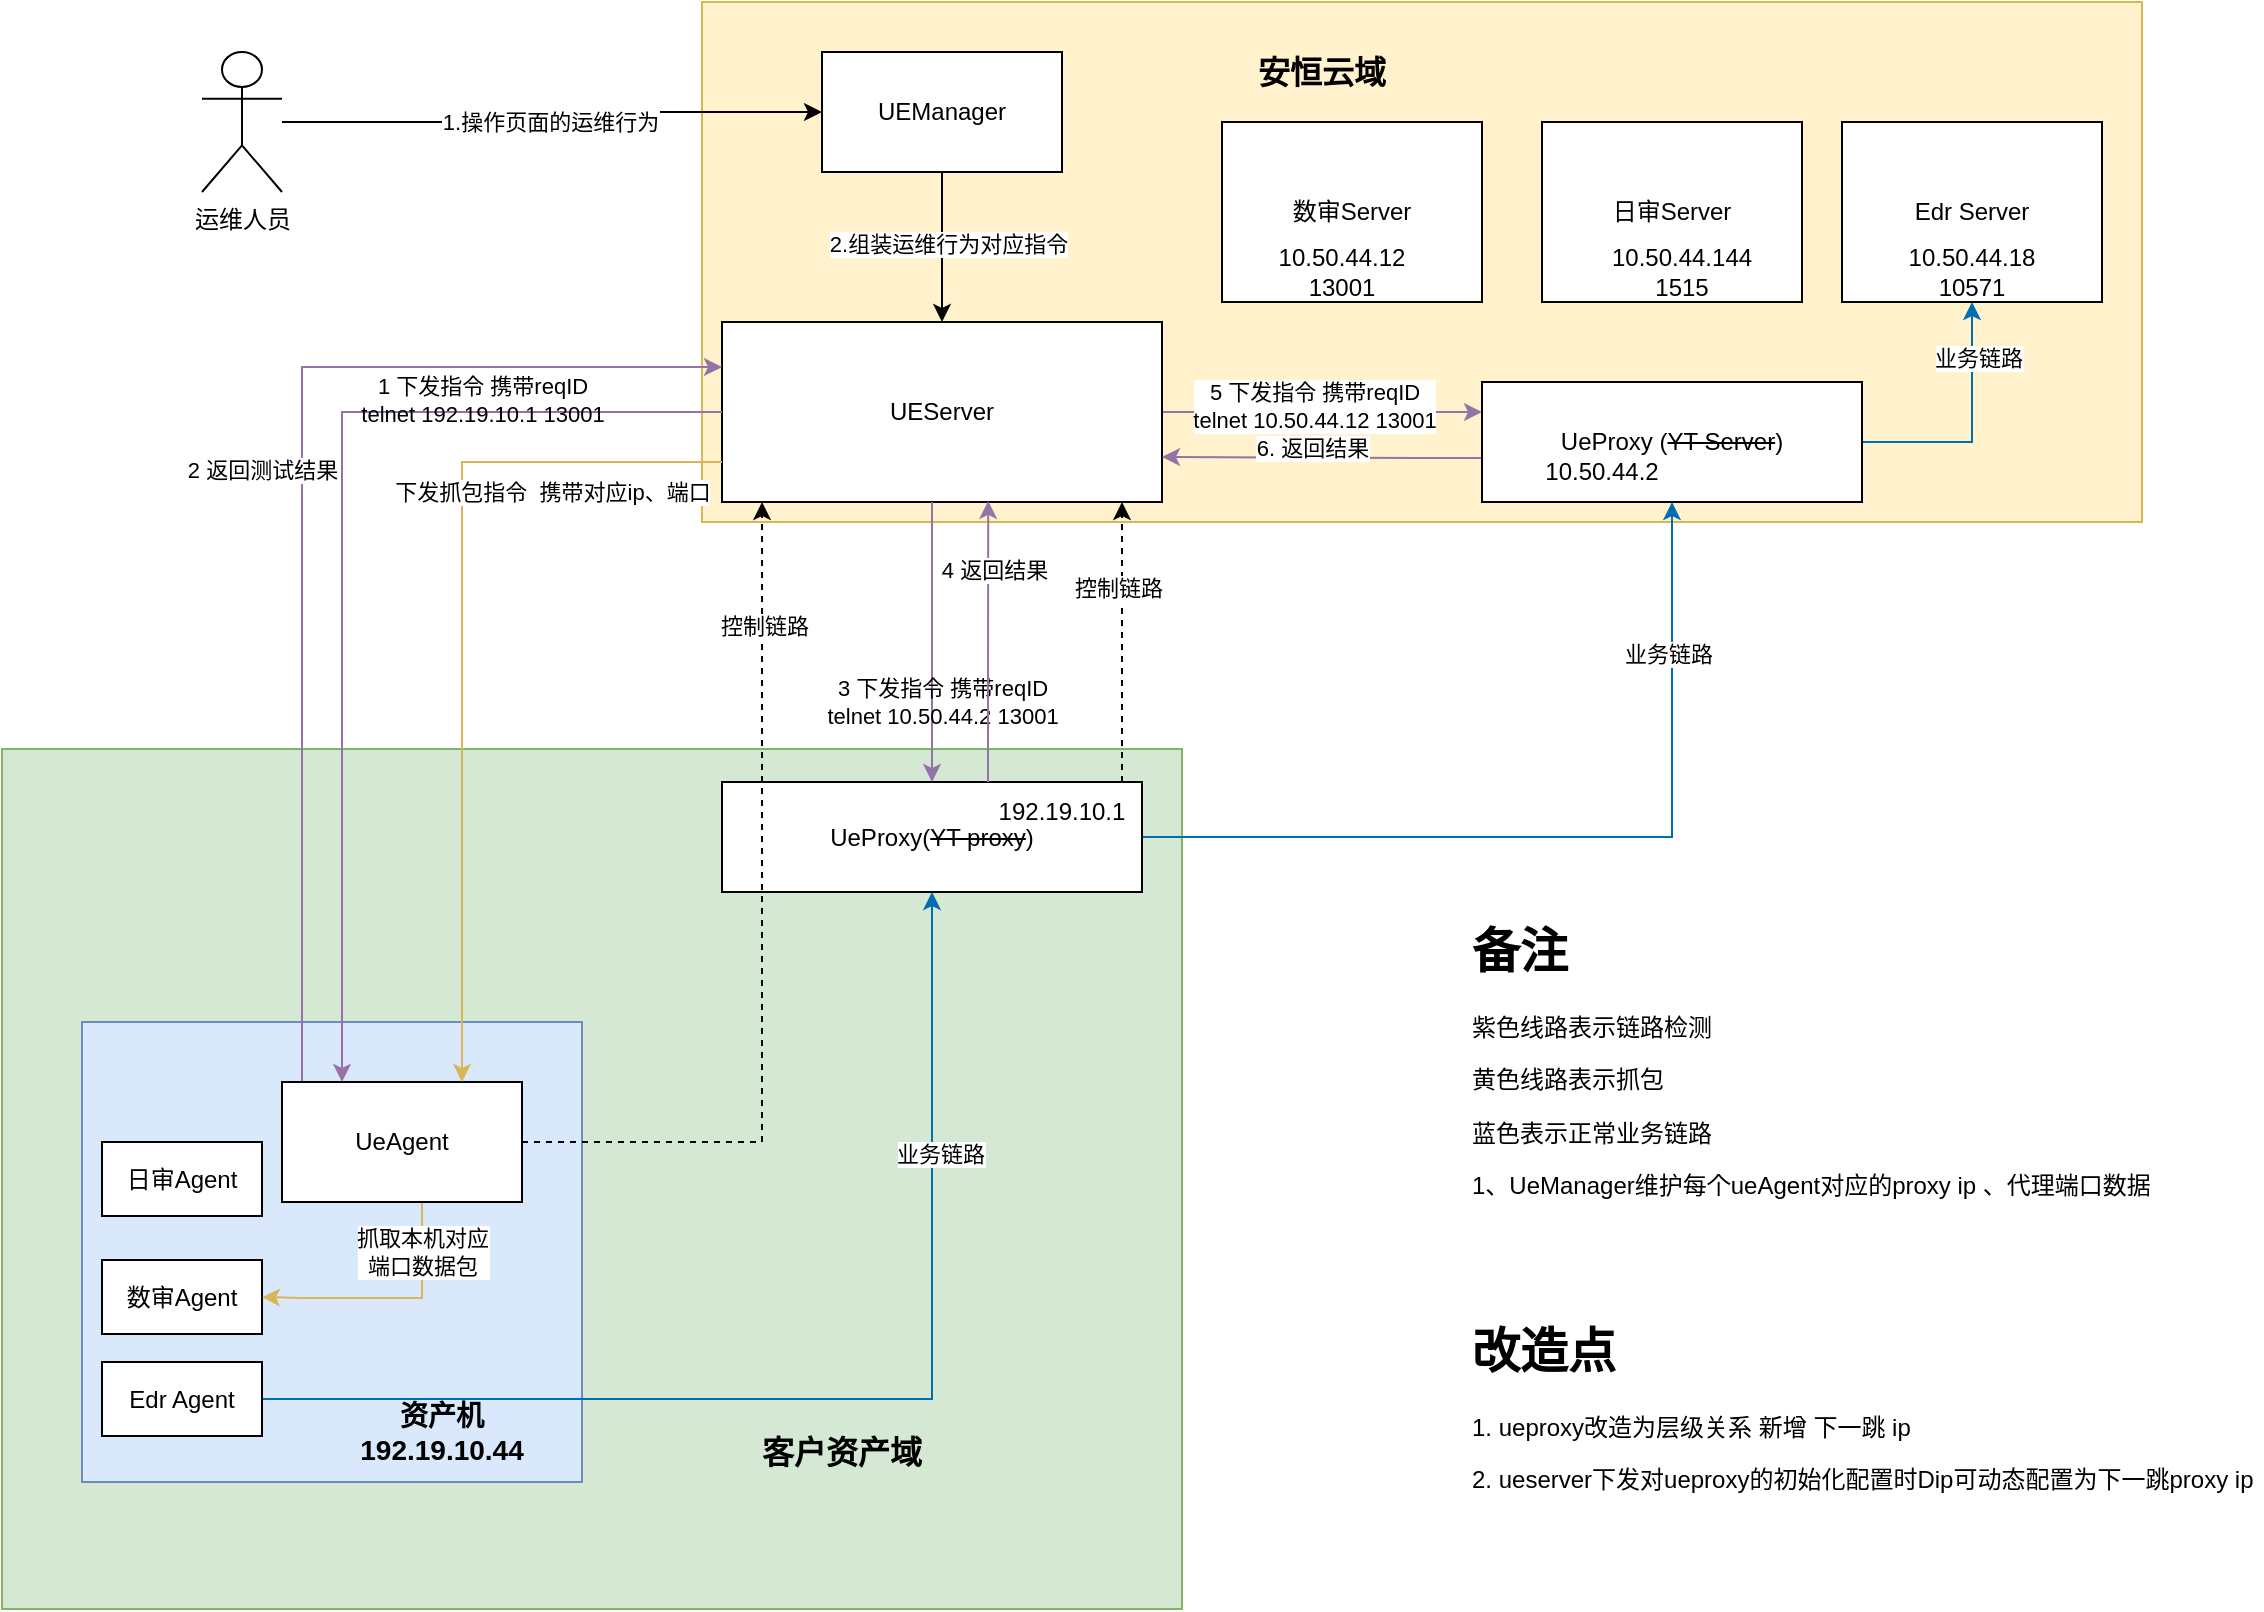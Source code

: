 <mxfile version="22.1.5" type="github">
  <diagram name="第 1 页" id="wMBq58jxj7TZekm_dWzr">
    <mxGraphModel dx="2110" dy="720" grid="1" gridSize="10" guides="1" tooltips="1" connect="1" arrows="1" fold="1" page="1" pageScale="1" pageWidth="827" pageHeight="1169" math="0" shadow="0">
      <root>
        <mxCell id="0" />
        <mxCell id="1" parent="0" />
        <mxCell id="zNO3inHTsQPZRsrdVChj-12" value="" style="edgeStyle=orthogonalEdgeStyle;rounded=0;orthogonalLoop=1;jettySize=auto;html=1;" parent="1" edge="1">
          <mxGeometry relative="1" as="geometry">
            <mxPoint x="430" y="180" as="sourcePoint" />
          </mxGeometry>
        </mxCell>
        <mxCell id="zNO3inHTsQPZRsrdVChj-13" value="组装此运维行为对应的指令&lt;br&gt;请求UeServer" style="edgeLabel;html=1;align=center;verticalAlign=middle;resizable=0;points=[];" parent="zNO3inHTsQPZRsrdVChj-12" vertex="1" connectable="0">
          <mxGeometry x="-0.4" y="1" relative="1" as="geometry">
            <mxPoint x="-1" y="6" as="offset" />
          </mxGeometry>
        </mxCell>
        <mxCell id="zNO3inHTsQPZRsrdVChj-33" value="" style="rounded=0;whiteSpace=wrap;html=1;fillColor=#fff2cc;strokeColor=#d6b656;" parent="1" vertex="1">
          <mxGeometry x="210" y="120" width="720" height="260" as="geometry" />
        </mxCell>
        <mxCell id="h9T20WNeHSgDQ27rbLoq-3" style="edgeStyle=orthogonalEdgeStyle;rounded=0;orthogonalLoop=1;jettySize=auto;html=1;fillColor=#e1d5e7;strokeColor=#9673a6;entryX=0;entryY=0.25;entryDx=0;entryDy=0;" edge="1" parent="1" source="zNO3inHTsQPZRsrdVChj-38" target="UXK1C_oignjXM_dTzYS3-41">
          <mxGeometry relative="1" as="geometry">
            <mxPoint x="590" y="320" as="targetPoint" />
          </mxGeometry>
        </mxCell>
        <mxCell id="h9T20WNeHSgDQ27rbLoq-4" value="5 下发指令 携带reqID&lt;br&gt;telnet 10.50.44.12 13001" style="edgeLabel;html=1;align=center;verticalAlign=middle;resizable=0;points=[];" vertex="1" connectable="0" parent="h9T20WNeHSgDQ27rbLoq-3">
          <mxGeometry x="-0.058" y="3" relative="1" as="geometry">
            <mxPoint as="offset" />
          </mxGeometry>
        </mxCell>
        <mxCell id="zNO3inHTsQPZRsrdVChj-38" value="UEServer" style="rounded=0;whiteSpace=wrap;html=1;" parent="1" vertex="1">
          <mxGeometry x="220" y="280" width="220" height="90" as="geometry" />
        </mxCell>
        <mxCell id="zNO3inHTsQPZRsrdVChj-39" value="日审Server" style="rounded=0;whiteSpace=wrap;html=1;" parent="1" vertex="1">
          <mxGeometry x="630" y="180" width="130" height="90" as="geometry" />
        </mxCell>
        <mxCell id="zNO3inHTsQPZRsrdVChj-40" value="数审Server" style="rounded=0;whiteSpace=wrap;html=1;" parent="1" vertex="1">
          <mxGeometry x="470" y="180" width="130" height="90" as="geometry" />
        </mxCell>
        <mxCell id="zNO3inHTsQPZRsrdVChj-41" value="Edr Server" style="rounded=0;whiteSpace=wrap;html=1;" parent="1" vertex="1">
          <mxGeometry x="780" y="180" width="130" height="90" as="geometry" />
        </mxCell>
        <mxCell id="zNO3inHTsQPZRsrdVChj-42" value="&lt;font style=&quot;font-size: 16px;&quot;&gt;&lt;b style=&quot;font-size: 16px;&quot;&gt;安恒云域&lt;/b&gt;&lt;/font&gt;" style="text;html=1;strokeColor=none;fillColor=none;align=center;verticalAlign=middle;whiteSpace=wrap;rounded=0;fontSize=16;" parent="1" vertex="1">
          <mxGeometry x="480" y="140" width="80" height="30" as="geometry" />
        </mxCell>
        <mxCell id="zNO3inHTsQPZRsrdVChj-45" style="edgeStyle=orthogonalEdgeStyle;rounded=0;orthogonalLoop=1;jettySize=auto;html=1;" parent="1" source="zNO3inHTsQPZRsrdVChj-44" target="zNO3inHTsQPZRsrdVChj-38" edge="1">
          <mxGeometry relative="1" as="geometry" />
        </mxCell>
        <mxCell id="zNO3inHTsQPZRsrdVChj-47" value="2.组装运维行为对应指令" style="edgeLabel;html=1;align=center;verticalAlign=middle;resizable=0;points=[];" parent="zNO3inHTsQPZRsrdVChj-45" vertex="1" connectable="0">
          <mxGeometry x="-0.06" y="3" relative="1" as="geometry">
            <mxPoint as="offset" />
          </mxGeometry>
        </mxCell>
        <mxCell id="zNO3inHTsQPZRsrdVChj-44" value="UEManager" style="rounded=0;whiteSpace=wrap;html=1;" parent="1" vertex="1">
          <mxGeometry x="270" y="145" width="120" height="60" as="geometry" />
        </mxCell>
        <mxCell id="zNO3inHTsQPZRsrdVChj-52" value="" style="rounded=0;whiteSpace=wrap;html=1;fillColor=#d5e8d4;strokeColor=#82b366;" parent="1" vertex="1">
          <mxGeometry x="-140" y="493.5" width="590" height="430" as="geometry" />
        </mxCell>
        <mxCell id="UXK1C_oignjXM_dTzYS3-6" style="edgeStyle=orthogonalEdgeStyle;rounded=0;orthogonalLoop=1;jettySize=auto;html=1;dashed=1;" parent="1" source="zNO3inHTsQPZRsrdVChj-46" target="zNO3inHTsQPZRsrdVChj-38" edge="1">
          <mxGeometry relative="1" as="geometry">
            <Array as="points">
              <mxPoint x="420" y="430" />
              <mxPoint x="420" y="430" />
            </Array>
          </mxGeometry>
        </mxCell>
        <mxCell id="UXK1C_oignjXM_dTzYS3-8" value="控制链路" style="edgeLabel;html=1;align=center;verticalAlign=middle;resizable=0;points=[];" parent="UXK1C_oignjXM_dTzYS3-6" vertex="1" connectable="0">
          <mxGeometry x="0.384" y="2" relative="1" as="geometry">
            <mxPoint as="offset" />
          </mxGeometry>
        </mxCell>
        <mxCell id="UXK1C_oignjXM_dTzYS3-43" style="edgeStyle=orthogonalEdgeStyle;rounded=0;orthogonalLoop=1;jettySize=auto;html=1;fillColor=#1ba1e2;strokeColor=#006EAF;" parent="1" source="zNO3inHTsQPZRsrdVChj-46" target="UXK1C_oignjXM_dTzYS3-41" edge="1">
          <mxGeometry relative="1" as="geometry" />
        </mxCell>
        <mxCell id="UXK1C_oignjXM_dTzYS3-45" value="业务链路" style="edgeLabel;html=1;align=center;verticalAlign=middle;resizable=0;points=[];" parent="UXK1C_oignjXM_dTzYS3-43" vertex="1" connectable="0">
          <mxGeometry x="0.648" y="2" relative="1" as="geometry">
            <mxPoint as="offset" />
          </mxGeometry>
        </mxCell>
        <mxCell id="zNO3inHTsQPZRsrdVChj-46" value="UeProxy(&lt;strike&gt;YT proxy&lt;/strike&gt;)" style="rounded=0;whiteSpace=wrap;html=1;" parent="1" vertex="1">
          <mxGeometry x="220" y="510" width="210" height="55" as="geometry" />
        </mxCell>
        <mxCell id="zNO3inHTsQPZRsrdVChj-22" value="" style="rounded=0;whiteSpace=wrap;html=1;fillColor=#dae8fc;strokeColor=#6c8ebf;" parent="1" vertex="1">
          <mxGeometry x="-100" y="630" width="250" height="230" as="geometry" />
        </mxCell>
        <mxCell id="zNO3inHTsQPZRsrdVChj-24" value="日审Agent" style="rounded=0;whiteSpace=wrap;html=1;" parent="1" vertex="1">
          <mxGeometry x="-90" y="690" width="80" height="37" as="geometry" />
        </mxCell>
        <mxCell id="zNO3inHTsQPZRsrdVChj-25" value="数审Agent" style="rounded=0;whiteSpace=wrap;html=1;" parent="1" vertex="1">
          <mxGeometry x="-90" y="749" width="80" height="37" as="geometry" />
        </mxCell>
        <mxCell id="UXK1C_oignjXM_dTzYS3-42" style="edgeStyle=orthogonalEdgeStyle;rounded=0;orthogonalLoop=1;jettySize=auto;html=1;entryX=0.5;entryY=1;entryDx=0;entryDy=0;fillColor=#1ba1e2;strokeColor=#006EAF;" parent="1" source="zNO3inHTsQPZRsrdVChj-26" target="zNO3inHTsQPZRsrdVChj-46" edge="1">
          <mxGeometry relative="1" as="geometry" />
        </mxCell>
        <mxCell id="UXK1C_oignjXM_dTzYS3-44" value="业务链路" style="edgeLabel;html=1;align=center;verticalAlign=middle;resizable=0;points=[];" parent="UXK1C_oignjXM_dTzYS3-42" vertex="1" connectable="0">
          <mxGeometry x="0.554" y="-4" relative="1" as="geometry">
            <mxPoint as="offset" />
          </mxGeometry>
        </mxCell>
        <mxCell id="zNO3inHTsQPZRsrdVChj-26" value="Edr Agent" style="rounded=0;whiteSpace=wrap;html=1;" parent="1" vertex="1">
          <mxGeometry x="-90" y="800" width="80" height="37" as="geometry" />
        </mxCell>
        <mxCell id="zNO3inHTsQPZRsrdVChj-64" style="edgeStyle=orthogonalEdgeStyle;rounded=0;orthogonalLoop=1;jettySize=auto;html=1;entryX=1;entryY=0.5;entryDx=0;entryDy=0;fillColor=#fff2cc;strokeColor=#d6b656;" parent="1" source="zNO3inHTsQPZRsrdVChj-27" target="zNO3inHTsQPZRsrdVChj-25" edge="1">
          <mxGeometry relative="1" as="geometry">
            <Array as="points">
              <mxPoint x="70" y="768" />
              <mxPoint x="10" y="768" />
            </Array>
          </mxGeometry>
        </mxCell>
        <mxCell id="zNO3inHTsQPZRsrdVChj-65" value="抓取本机对应&lt;br&gt;端口数据包" style="edgeLabel;html=1;align=center;verticalAlign=middle;resizable=0;points=[];labelBackgroundColor=default;labelBorderColor=none;" parent="zNO3inHTsQPZRsrdVChj-64" vertex="1" connectable="0">
          <mxGeometry relative="1" as="geometry">
            <mxPoint x="16" y="-23" as="offset" />
          </mxGeometry>
        </mxCell>
        <mxCell id="UXK1C_oignjXM_dTzYS3-20" style="edgeStyle=orthogonalEdgeStyle;rounded=0;orthogonalLoop=1;jettySize=auto;html=1;entryX=0;entryY=0.25;entryDx=0;entryDy=0;fillColor=#e1d5e7;strokeColor=#9673a6;" parent="1" source="zNO3inHTsQPZRsrdVChj-27" target="zNO3inHTsQPZRsrdVChj-38" edge="1">
          <mxGeometry relative="1" as="geometry">
            <Array as="points">
              <mxPoint x="10" y="302" />
            </Array>
          </mxGeometry>
        </mxCell>
        <mxCell id="UXK1C_oignjXM_dTzYS3-21" value="2 返回测试结果" style="edgeLabel;html=1;align=center;verticalAlign=middle;resizable=0;points=[];" parent="UXK1C_oignjXM_dTzYS3-20" vertex="1" connectable="0">
          <mxGeometry x="0.143" y="4" relative="1" as="geometry">
            <mxPoint x="-16" y="18" as="offset" />
          </mxGeometry>
        </mxCell>
        <mxCell id="zNO3inHTsQPZRsrdVChj-27" value="UeAgent" style="rounded=0;whiteSpace=wrap;html=1;" parent="1" vertex="1">
          <mxGeometry y="660" width="120" height="60" as="geometry" />
        </mxCell>
        <mxCell id="zNO3inHTsQPZRsrdVChj-30" value="&lt;b&gt;&lt;font style=&quot;font-size: 14px;&quot;&gt;资产机&lt;br&gt;192.19.10.44&lt;br&gt;&lt;/font&gt;&lt;/b&gt;" style="text;html=1;strokeColor=none;fillColor=none;align=center;verticalAlign=middle;whiteSpace=wrap;rounded=0;" parent="1" vertex="1">
          <mxGeometry x="50" y="820" width="60" height="30" as="geometry" />
        </mxCell>
        <mxCell id="zNO3inHTsQPZRsrdVChj-53" value="客户资产域" style="text;html=1;strokeColor=none;fillColor=none;align=center;verticalAlign=middle;whiteSpace=wrap;rounded=0;fontStyle=1;fontSize=16;" parent="1" vertex="1">
          <mxGeometry x="237" y="830" width="86" height="30" as="geometry" />
        </mxCell>
        <mxCell id="zNO3inHTsQPZRsrdVChj-74" style="edgeStyle=orthogonalEdgeStyle;rounded=0;orthogonalLoop=1;jettySize=auto;html=1;entryX=0;entryY=0.5;entryDx=0;entryDy=0;" parent="1" source="zNO3inHTsQPZRsrdVChj-72" target="zNO3inHTsQPZRsrdVChj-44" edge="1">
          <mxGeometry relative="1" as="geometry" />
        </mxCell>
        <mxCell id="zNO3inHTsQPZRsrdVChj-75" value="1.操作页面的运维行为" style="edgeLabel;html=1;align=center;verticalAlign=middle;resizable=0;points=[];" parent="zNO3inHTsQPZRsrdVChj-74" vertex="1" connectable="0">
          <mxGeometry x="-0.114" y="-2" relative="1" as="geometry">
            <mxPoint x="12" y="-2" as="offset" />
          </mxGeometry>
        </mxCell>
        <mxCell id="zNO3inHTsQPZRsrdVChj-72" value="运维人员" style="shape=umlActor;verticalLabelPosition=bottom;verticalAlign=top;html=1;outlineConnect=0;" parent="1" vertex="1">
          <mxGeometry x="-40" y="145" width="40" height="70" as="geometry" />
        </mxCell>
        <mxCell id="UXK1C_oignjXM_dTzYS3-9" style="edgeStyle=orthogonalEdgeStyle;rounded=0;orthogonalLoop=1;jettySize=auto;html=1;fillColor=#e1d5e7;strokeColor=#9673a6;exitX=0;exitY=0.5;exitDx=0;exitDy=0;" parent="1" source="zNO3inHTsQPZRsrdVChj-38" edge="1">
          <mxGeometry relative="1" as="geometry">
            <mxPoint x="210" y="325.059" as="sourcePoint" />
            <mxPoint x="30" y="660" as="targetPoint" />
            <Array as="points">
              <mxPoint x="30" y="325" />
            </Array>
          </mxGeometry>
        </mxCell>
        <mxCell id="UXK1C_oignjXM_dTzYS3-16" value="1 下发指令 携带reqID&lt;br&gt;telnet 192.19.10.1 13001" style="edgeLabel;html=1;align=center;verticalAlign=middle;resizable=0;points=[];labelBackgroundColor=none;" parent="UXK1C_oignjXM_dTzYS3-9" vertex="1" connectable="0">
          <mxGeometry x="-0.18" y="-3" relative="1" as="geometry">
            <mxPoint x="73" y="-32" as="offset" />
          </mxGeometry>
        </mxCell>
        <mxCell id="UXK1C_oignjXM_dTzYS3-12" style="edgeStyle=orthogonalEdgeStyle;rounded=0;orthogonalLoop=1;jettySize=auto;html=1;entryX=0.091;entryY=1;entryDx=0;entryDy=0;entryPerimeter=0;dashed=1;" parent="1" source="zNO3inHTsQPZRsrdVChj-27" target="zNO3inHTsQPZRsrdVChj-38" edge="1">
          <mxGeometry relative="1" as="geometry" />
        </mxCell>
        <mxCell id="UXK1C_oignjXM_dTzYS3-13" value="控制链路" style="edgeLabel;html=1;align=center;verticalAlign=middle;resizable=0;points=[];" parent="UXK1C_oignjXM_dTzYS3-12" vertex="1" connectable="0">
          <mxGeometry x="0.715" y="-1" relative="1" as="geometry">
            <mxPoint y="-1" as="offset" />
          </mxGeometry>
        </mxCell>
        <mxCell id="UXK1C_oignjXM_dTzYS3-22" style="edgeStyle=orthogonalEdgeStyle;rounded=0;orthogonalLoop=1;jettySize=auto;html=1;entryX=0.5;entryY=0;entryDx=0;entryDy=0;fillColor=#e1d5e7;strokeColor=#9673a6;" parent="1" source="zNO3inHTsQPZRsrdVChj-38" target="zNO3inHTsQPZRsrdVChj-46" edge="1">
          <mxGeometry relative="1" as="geometry">
            <Array as="points">
              <mxPoint x="325" y="420" />
              <mxPoint x="325" y="420" />
            </Array>
          </mxGeometry>
        </mxCell>
        <mxCell id="UXK1C_oignjXM_dTzYS3-23" value="3 下发指令 携带reqID&lt;br&gt;telnet 10.50.44.2 13001" style="edgeLabel;html=1;align=center;verticalAlign=middle;resizable=0;points=[];labelBackgroundColor=none;" parent="1" vertex="1" connectable="0">
          <mxGeometry x="330" y="469.999" as="geometry" />
        </mxCell>
        <mxCell id="UXK1C_oignjXM_dTzYS3-30" style="edgeStyle=orthogonalEdgeStyle;rounded=0;orthogonalLoop=1;jettySize=auto;html=1;entryX=0.605;entryY=0.994;entryDx=0;entryDy=0;entryPerimeter=0;fillColor=#e1d5e7;strokeColor=#9673a6;" parent="1" source="zNO3inHTsQPZRsrdVChj-46" target="zNO3inHTsQPZRsrdVChj-38" edge="1">
          <mxGeometry relative="1" as="geometry">
            <Array as="points">
              <mxPoint x="353" y="470" />
              <mxPoint x="353" y="470" />
            </Array>
          </mxGeometry>
        </mxCell>
        <mxCell id="UXK1C_oignjXM_dTzYS3-31" value="4 返回结果" style="edgeLabel;html=1;align=center;verticalAlign=middle;resizable=0;points=[];" parent="UXK1C_oignjXM_dTzYS3-30" vertex="1" connectable="0">
          <mxGeometry x="0.513" y="-3" relative="1" as="geometry">
            <mxPoint as="offset" />
          </mxGeometry>
        </mxCell>
        <mxCell id="UXK1C_oignjXM_dTzYS3-32" style="edgeStyle=orthogonalEdgeStyle;rounded=0;orthogonalLoop=1;jettySize=auto;html=1;entryX=0.75;entryY=0;entryDx=0;entryDy=0;fillColor=#fff2cc;strokeColor=#d6b656;" parent="1" source="zNO3inHTsQPZRsrdVChj-38" target="zNO3inHTsQPZRsrdVChj-27" edge="1">
          <mxGeometry relative="1" as="geometry">
            <Array as="points">
              <mxPoint x="90" y="350" />
            </Array>
          </mxGeometry>
        </mxCell>
        <mxCell id="UXK1C_oignjXM_dTzYS3-33" value="下发抓包指令&amp;nbsp; 携带对应ip、端口" style="edgeLabel;html=1;align=center;verticalAlign=middle;resizable=0;points=[];" parent="UXK1C_oignjXM_dTzYS3-32" vertex="1" connectable="0">
          <mxGeometry x="-0.091" y="4" relative="1" as="geometry">
            <mxPoint x="41" y="-55" as="offset" />
          </mxGeometry>
        </mxCell>
        <mxCell id="UXK1C_oignjXM_dTzYS3-35" value="&lt;h1&gt;备注&lt;/h1&gt;&lt;p&gt;紫色线路表示链路检测&lt;/p&gt;&lt;p&gt;黄色线路表示抓包&lt;/p&gt;&lt;p&gt;蓝色表示正常业务链路&lt;/p&gt;&lt;p&gt;&lt;span style=&quot;background-color: initial;&quot;&gt;1、UeManager维护每个ueAgent对应的proxy ip 、代理端口数据&lt;/span&gt;&lt;/p&gt;" style="text;html=1;strokeColor=none;fillColor=none;spacing=5;spacingTop=-20;whiteSpace=wrap;overflow=hidden;rounded=0;" parent="1" vertex="1">
          <mxGeometry x="590" y="575" width="370" height="200" as="geometry" />
        </mxCell>
        <mxCell id="UXK1C_oignjXM_dTzYS3-36" value="10.50.44.12 13001" style="text;html=1;strokeColor=none;fillColor=none;align=center;verticalAlign=middle;whiteSpace=wrap;rounded=0;" parent="1" vertex="1">
          <mxGeometry x="500" y="240" width="60" height="30" as="geometry" />
        </mxCell>
        <mxCell id="UXK1C_oignjXM_dTzYS3-37" value="10.50.44.144 1515" style="text;html=1;strokeColor=none;fillColor=none;align=center;verticalAlign=middle;whiteSpace=wrap;rounded=0;" parent="1" vertex="1">
          <mxGeometry x="670" y="240" width="60" height="30" as="geometry" />
        </mxCell>
        <mxCell id="UXK1C_oignjXM_dTzYS3-38" value="10.50.44.18 10571" style="text;html=1;strokeColor=none;fillColor=none;align=center;verticalAlign=middle;whiteSpace=wrap;rounded=0;" parent="1" vertex="1">
          <mxGeometry x="815" y="240" width="60" height="30" as="geometry" />
        </mxCell>
        <mxCell id="UXK1C_oignjXM_dTzYS3-39" value="192.19.10.1" style="text;html=1;strokeColor=none;fillColor=none;align=center;verticalAlign=middle;whiteSpace=wrap;rounded=0;" parent="1" vertex="1">
          <mxGeometry x="360" y="510" width="60" height="30" as="geometry" />
        </mxCell>
        <mxCell id="h9T20WNeHSgDQ27rbLoq-1" style="edgeStyle=orthogonalEdgeStyle;rounded=0;orthogonalLoop=1;jettySize=auto;html=1;entryX=0.5;entryY=1;entryDx=0;entryDy=0;fillColor=#1ba1e2;strokeColor=#006EAF;" edge="1" parent="1" source="UXK1C_oignjXM_dTzYS3-41" target="UXK1C_oignjXM_dTzYS3-38">
          <mxGeometry relative="1" as="geometry" />
        </mxCell>
        <mxCell id="h9T20WNeHSgDQ27rbLoq-2" value="业务链路" style="edgeLabel;html=1;align=center;verticalAlign=middle;resizable=0;points=[];" vertex="1" connectable="0" parent="h9T20WNeHSgDQ27rbLoq-1">
          <mxGeometry x="0.548" y="-2" relative="1" as="geometry">
            <mxPoint x="1" as="offset" />
          </mxGeometry>
        </mxCell>
        <mxCell id="h9T20WNeHSgDQ27rbLoq-5" style="edgeStyle=orthogonalEdgeStyle;rounded=0;orthogonalLoop=1;jettySize=auto;html=1;entryX=1;entryY=0.75;entryDx=0;entryDy=0;fillColor=#e1d5e7;strokeColor=#9673a6;" edge="1" parent="1" source="UXK1C_oignjXM_dTzYS3-41" target="zNO3inHTsQPZRsrdVChj-38">
          <mxGeometry relative="1" as="geometry">
            <Array as="points">
              <mxPoint x="570" y="348" />
              <mxPoint x="570" y="348" />
            </Array>
          </mxGeometry>
        </mxCell>
        <mxCell id="h9T20WNeHSgDQ27rbLoq-6" value="6. 返回结果" style="edgeLabel;html=1;align=center;verticalAlign=middle;resizable=0;points=[];" vertex="1" connectable="0" parent="h9T20WNeHSgDQ27rbLoq-5">
          <mxGeometry x="0.063" y="-5" relative="1" as="geometry">
            <mxPoint as="offset" />
          </mxGeometry>
        </mxCell>
        <mxCell id="UXK1C_oignjXM_dTzYS3-41" value="UeProxy (&lt;strike&gt;YT Server&lt;/strike&gt;)" style="rounded=0;whiteSpace=wrap;html=1;" parent="1" vertex="1">
          <mxGeometry x="600" y="310" width="190" height="60" as="geometry" />
        </mxCell>
        <mxCell id="h60YB_8Bev3nHb1fODkR-1" value="10.50.44.2" style="text;html=1;strokeColor=none;fillColor=none;align=center;verticalAlign=middle;whiteSpace=wrap;rounded=0;" parent="1" vertex="1">
          <mxGeometry x="630" y="340" width="60" height="30" as="geometry" />
        </mxCell>
        <mxCell id="h9T20WNeHSgDQ27rbLoq-7" value="&lt;h1&gt;改造点&lt;/h1&gt;&lt;p&gt;1. ueproxy改造为层级关系 新增 下一跳 ip&lt;/p&gt;&lt;p&gt;2. ueserver下发对ueproxy的初始化配置时Dip可动态配置为下一跳proxy ip&lt;/p&gt;" style="text;html=1;strokeColor=none;fillColor=none;spacing=5;spacingTop=-20;whiteSpace=wrap;overflow=hidden;rounded=0;" vertex="1" parent="1">
          <mxGeometry x="590" y="775" width="400" height="120" as="geometry" />
        </mxCell>
      </root>
    </mxGraphModel>
  </diagram>
</mxfile>
